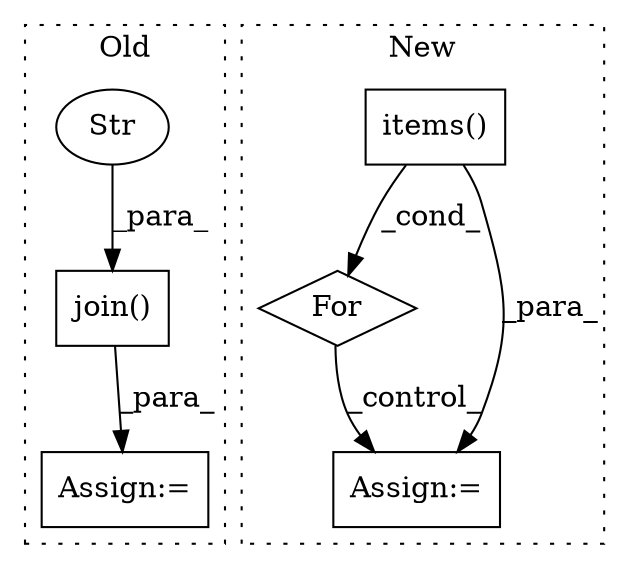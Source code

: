 digraph G {
subgraph cluster0 {
1 [label="join()" a="75" s="1411,1493" l="26,10" shape="box"];
3 [label="Str" a="66" s="1481" l="12" shape="ellipse"];
5 [label="Assign:=" a="68" s="1525" l="3" shape="box"];
label = "Old";
style="dotted";
}
subgraph cluster1 {
2 [label="items()" a="75" s="1514" l="20" shape="box"];
4 [label="For" a="107" s="1480,1534" l="4,14" shape="diamond"];
6 [label="Assign:=" a="68" s="1550" l="3" shape="box"];
label = "New";
style="dotted";
}
1 -> 5 [label="_para_"];
2 -> 6 [label="_para_"];
2 -> 4 [label="_cond_"];
3 -> 1 [label="_para_"];
4 -> 6 [label="_control_"];
}